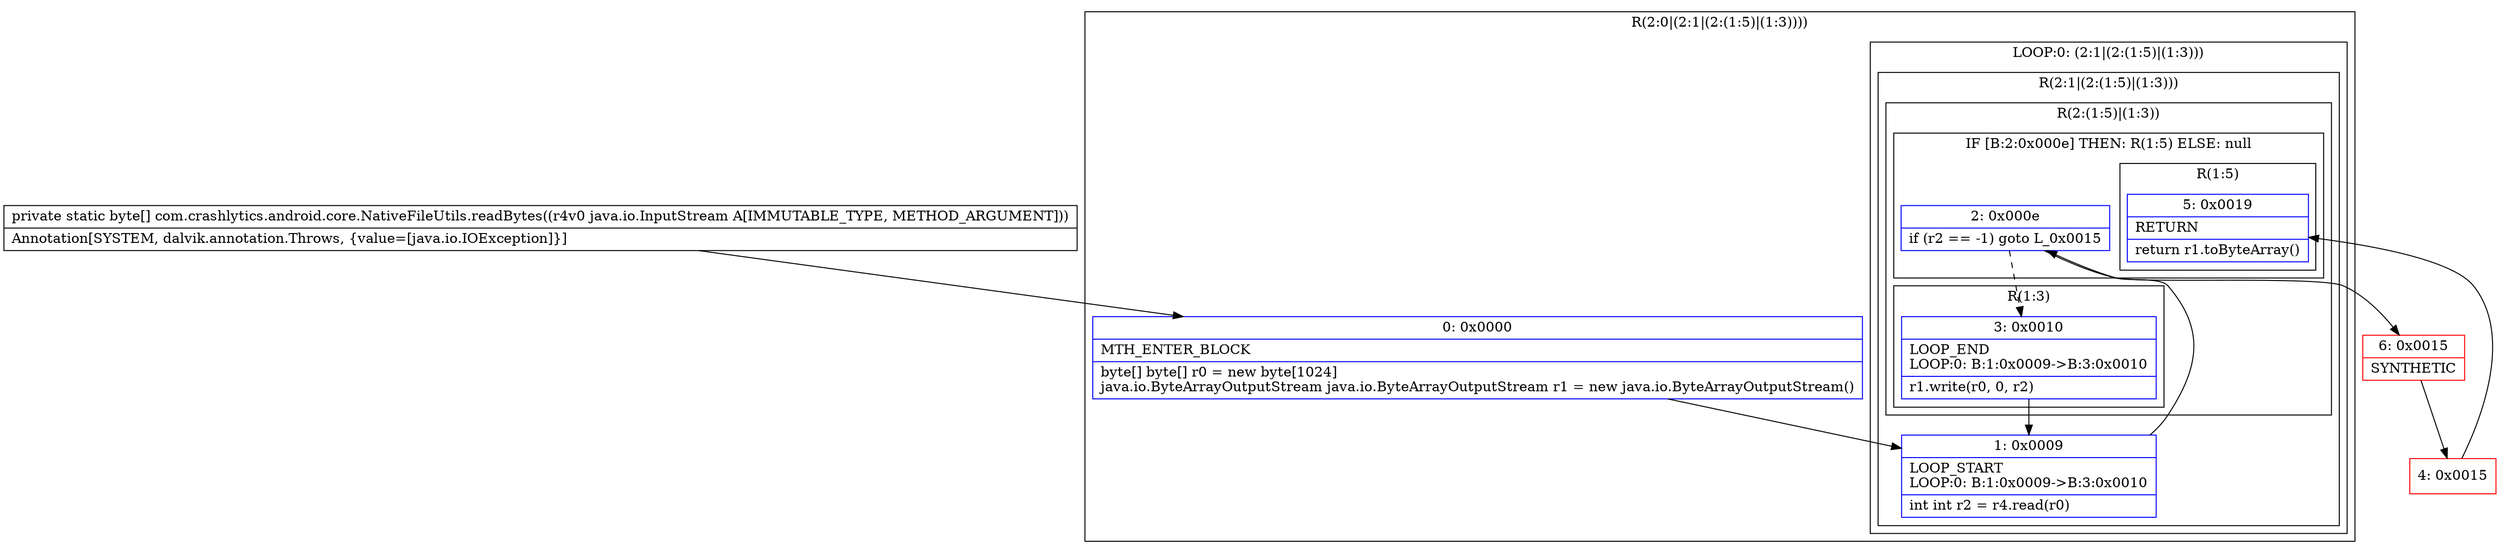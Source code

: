 digraph "CFG forcom.crashlytics.android.core.NativeFileUtils.readBytes(Ljava\/io\/InputStream;)[B" {
subgraph cluster_Region_460111947 {
label = "R(2:0|(2:1|(2:(1:5)|(1:3))))";
node [shape=record,color=blue];
Node_0 [shape=record,label="{0\:\ 0x0000|MTH_ENTER_BLOCK\l|byte[] byte[] r0 = new byte[1024]\ljava.io.ByteArrayOutputStream java.io.ByteArrayOutputStream r1 = new java.io.ByteArrayOutputStream()\l}"];
subgraph cluster_LoopRegion_1825017155 {
label = "LOOP:0: (2:1|(2:(1:5)|(1:3)))";
node [shape=record,color=blue];
subgraph cluster_Region_517577823 {
label = "R(2:1|(2:(1:5)|(1:3)))";
node [shape=record,color=blue];
Node_1 [shape=record,label="{1\:\ 0x0009|LOOP_START\lLOOP:0: B:1:0x0009\-\>B:3:0x0010\l|int int r2 = r4.read(r0)\l}"];
subgraph cluster_Region_2065249300 {
label = "R(2:(1:5)|(1:3))";
node [shape=record,color=blue];
subgraph cluster_IfRegion_1487465876 {
label = "IF [B:2:0x000e] THEN: R(1:5) ELSE: null";
node [shape=record,color=blue];
Node_2 [shape=record,label="{2\:\ 0x000e|if (r2 == \-1) goto L_0x0015\l}"];
subgraph cluster_Region_624627680 {
label = "R(1:5)";
node [shape=record,color=blue];
Node_5 [shape=record,label="{5\:\ 0x0019|RETURN\l|return r1.toByteArray()\l}"];
}
}
subgraph cluster_Region_80146611 {
label = "R(1:3)";
node [shape=record,color=blue];
Node_3 [shape=record,label="{3\:\ 0x0010|LOOP_END\lLOOP:0: B:1:0x0009\-\>B:3:0x0010\l|r1.write(r0, 0, r2)\l}"];
}
}
}
}
}
Node_4 [shape=record,color=red,label="{4\:\ 0x0015}"];
Node_6 [shape=record,color=red,label="{6\:\ 0x0015|SYNTHETIC\l}"];
MethodNode[shape=record,label="{private static byte[] com.crashlytics.android.core.NativeFileUtils.readBytes((r4v0 java.io.InputStream A[IMMUTABLE_TYPE, METHOD_ARGUMENT]))  | Annotation[SYSTEM, dalvik.annotation.Throws, \{value=[java.io.IOException]\}]\l}"];
MethodNode -> Node_0;
Node_0 -> Node_1;
Node_1 -> Node_2;
Node_2 -> Node_3[style=dashed];
Node_2 -> Node_6;
Node_3 -> Node_1;
Node_4 -> Node_5;
Node_6 -> Node_4;
}

